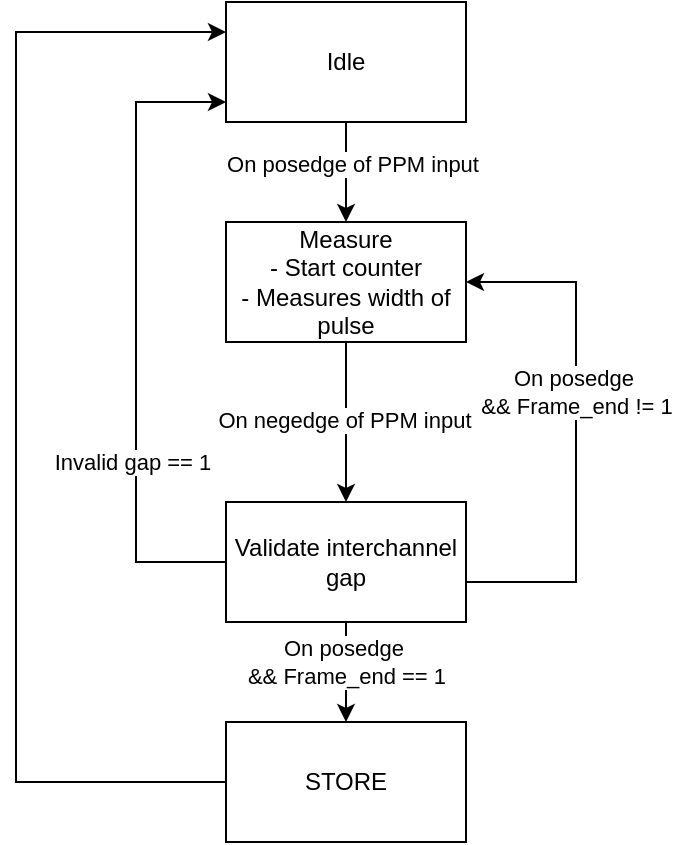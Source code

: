 <mxfile version="26.0.13">
  <diagram name="Page-1" id="hbCaFbsLZB5nVaUopwEl">
    <mxGraphModel dx="1154" dy="615" grid="1" gridSize="10" guides="1" tooltips="1" connect="1" arrows="1" fold="1" page="1" pageScale="1" pageWidth="850" pageHeight="1100" math="0" shadow="0">
      <root>
        <mxCell id="0" />
        <mxCell id="1" parent="0" />
        <mxCell id="V150V9mAOHtHL611iEyy-3" style="edgeStyle=orthogonalEdgeStyle;rounded=0;orthogonalLoop=1;jettySize=auto;html=1;entryX=0.5;entryY=0;entryDx=0;entryDy=0;" edge="1" parent="1" source="V150V9mAOHtHL611iEyy-1" target="V150V9mAOHtHL611iEyy-2">
          <mxGeometry relative="1" as="geometry" />
        </mxCell>
        <mxCell id="V150V9mAOHtHL611iEyy-4" value="On posedge of PPM input" style="edgeLabel;html=1;align=center;verticalAlign=middle;resizable=0;points=[];" vertex="1" connectable="0" parent="V150V9mAOHtHL611iEyy-3">
          <mxGeometry x="-0.16" y="3" relative="1" as="geometry">
            <mxPoint as="offset" />
          </mxGeometry>
        </mxCell>
        <mxCell id="V150V9mAOHtHL611iEyy-1" value="Idle" style="rounded=0;whiteSpace=wrap;html=1;" vertex="1" parent="1">
          <mxGeometry x="365" y="430" width="120" height="60" as="geometry" />
        </mxCell>
        <mxCell id="V150V9mAOHtHL611iEyy-6" style="edgeStyle=orthogonalEdgeStyle;rounded=0;orthogonalLoop=1;jettySize=auto;html=1;entryX=0.5;entryY=0;entryDx=0;entryDy=0;" edge="1" parent="1" source="V150V9mAOHtHL611iEyy-2" target="V150V9mAOHtHL611iEyy-5">
          <mxGeometry relative="1" as="geometry" />
        </mxCell>
        <mxCell id="V150V9mAOHtHL611iEyy-7" value="On negedge of PPM input" style="edgeLabel;html=1;align=center;verticalAlign=middle;resizable=0;points=[];" vertex="1" connectable="0" parent="V150V9mAOHtHL611iEyy-6">
          <mxGeometry x="-0.036" y="-1" relative="1" as="geometry">
            <mxPoint as="offset" />
          </mxGeometry>
        </mxCell>
        <mxCell id="V150V9mAOHtHL611iEyy-2" value="Measure&lt;br&gt;- Start counter&lt;div&gt;- Measures width of pulse&lt;/div&gt;" style="rounded=0;whiteSpace=wrap;html=1;" vertex="1" parent="1">
          <mxGeometry x="365" y="540" width="120" height="60" as="geometry" />
        </mxCell>
        <mxCell id="V150V9mAOHtHL611iEyy-10" style="edgeStyle=orthogonalEdgeStyle;rounded=0;orthogonalLoop=1;jettySize=auto;html=1;entryX=1;entryY=0.5;entryDx=0;entryDy=0;" edge="1" parent="1" source="V150V9mAOHtHL611iEyy-5" target="V150V9mAOHtHL611iEyy-2">
          <mxGeometry relative="1" as="geometry">
            <Array as="points">
              <mxPoint x="540" y="720" />
              <mxPoint x="540" y="570" />
            </Array>
          </mxGeometry>
        </mxCell>
        <mxCell id="V150V9mAOHtHL611iEyy-11" value="On posedge&amp;nbsp;&lt;div&gt;&amp;amp;&amp;amp; Frame_end != 1&lt;/div&gt;" style="edgeLabel;html=1;align=center;verticalAlign=middle;resizable=0;points=[];" vertex="1" connectable="0" parent="V150V9mAOHtHL611iEyy-10">
          <mxGeometry x="0.159" relative="1" as="geometry">
            <mxPoint as="offset" />
          </mxGeometry>
        </mxCell>
        <mxCell id="V150V9mAOHtHL611iEyy-16" style="edgeStyle=orthogonalEdgeStyle;rounded=0;orthogonalLoop=1;jettySize=auto;html=1;" edge="1" parent="1" source="V150V9mAOHtHL611iEyy-5" target="V150V9mAOHtHL611iEyy-15">
          <mxGeometry relative="1" as="geometry" />
        </mxCell>
        <mxCell id="V150V9mAOHtHL611iEyy-17" value="On posedge&amp;nbsp;&lt;br&gt;&amp;amp;&amp;amp; Frame_end == 1" style="edgeLabel;html=1;align=center;verticalAlign=middle;resizable=0;points=[];" vertex="1" connectable="0" parent="V150V9mAOHtHL611iEyy-16">
          <mxGeometry x="-0.371" y="-3" relative="1" as="geometry">
            <mxPoint x="3" y="4" as="offset" />
          </mxGeometry>
        </mxCell>
        <mxCell id="V150V9mAOHtHL611iEyy-18" style="edgeStyle=orthogonalEdgeStyle;rounded=0;orthogonalLoop=1;jettySize=auto;html=1;" edge="1" parent="1" source="V150V9mAOHtHL611iEyy-5">
          <mxGeometry relative="1" as="geometry">
            <mxPoint x="365" y="480" as="targetPoint" />
            <Array as="points">
              <mxPoint x="320" y="710" />
              <mxPoint x="320" y="480" />
            </Array>
          </mxGeometry>
        </mxCell>
        <mxCell id="V150V9mAOHtHL611iEyy-19" value="Invalid gap == 1" style="edgeLabel;html=1;align=center;verticalAlign=middle;resizable=0;points=[];" vertex="1" connectable="0" parent="V150V9mAOHtHL611iEyy-18">
          <mxGeometry x="0.133" y="2" relative="1" as="geometry">
            <mxPoint y="86" as="offset" />
          </mxGeometry>
        </mxCell>
        <mxCell id="V150V9mAOHtHL611iEyy-5" value="Validate interchannel gap" style="rounded=0;whiteSpace=wrap;html=1;" vertex="1" parent="1">
          <mxGeometry x="365" y="680" width="120" height="60" as="geometry" />
        </mxCell>
        <mxCell id="V150V9mAOHtHL611iEyy-20" style="edgeStyle=orthogonalEdgeStyle;rounded=0;orthogonalLoop=1;jettySize=auto;html=1;entryX=0;entryY=0.25;entryDx=0;entryDy=0;" edge="1" parent="1" source="V150V9mAOHtHL611iEyy-15" target="V150V9mAOHtHL611iEyy-1">
          <mxGeometry relative="1" as="geometry">
            <mxPoint x="260" y="820" as="targetPoint" />
            <Array as="points">
              <mxPoint x="260" y="820" />
              <mxPoint x="260" y="445" />
            </Array>
          </mxGeometry>
        </mxCell>
        <mxCell id="V150V9mAOHtHL611iEyy-15" value="STORE" style="rounded=0;whiteSpace=wrap;html=1;" vertex="1" parent="1">
          <mxGeometry x="365" y="790" width="120" height="60" as="geometry" />
        </mxCell>
      </root>
    </mxGraphModel>
  </diagram>
</mxfile>
